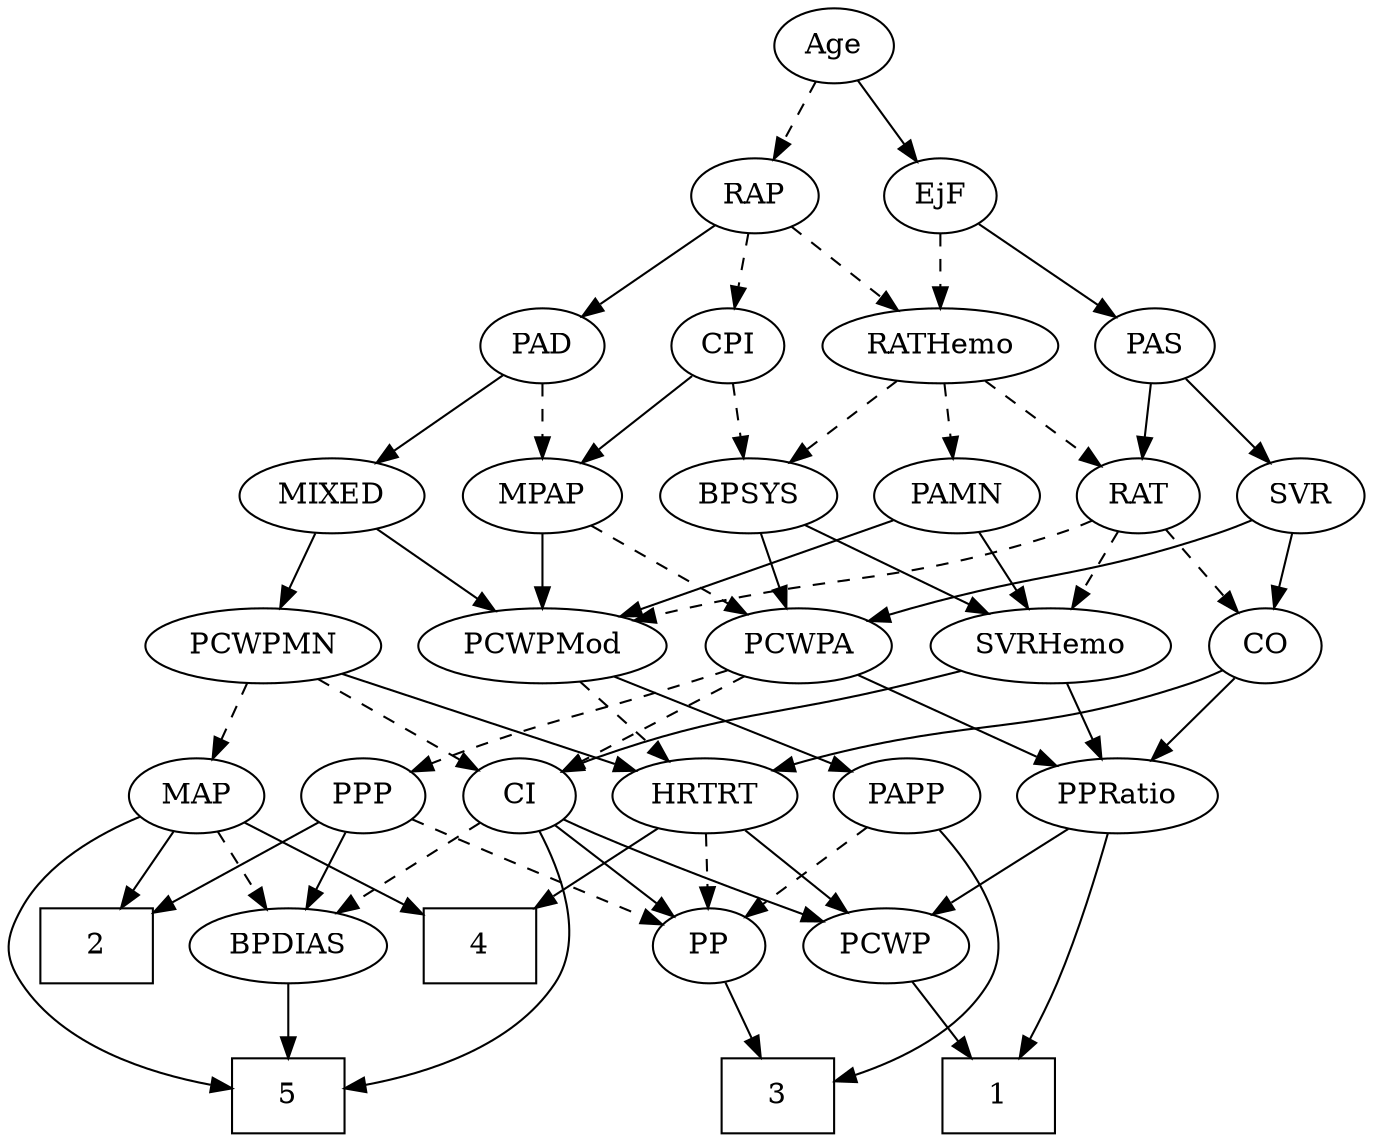 strict digraph {
	graph [bb="0,0,535.61,540"];
	node [label="\N"];
	1	[height=0.5,
		pos="61.298,18",
		shape=box,
		width=0.75];
	2	[height=0.5,
		pos="494.3,90",
		shape=box,
		width=0.75];
	3	[height=0.5,
		pos="235.3,18",
		shape=box,
		width=0.75];
	4	[height=0.5,
		pos="244.3,90",
		shape=box,
		width=0.75];
	5	[height=0.5,
		pos="407.3,18",
		shape=box,
		width=0.75];
	Age	[height=0.5,
		pos="224.3,522",
		width=0.75];
	EjF	[height=0.5,
		pos="188.3,450",
		width=0.75];
	Age -> EjF	[pos="e,196.6,467.15 215.95,504.76 211.59,496.28 206.15,485.71 201.26,476.2",
		style=solid];
	RAP	[height=0.5,
		pos="271.3,450",
		width=0.77632];
	Age -> RAP	[pos="e,260.67,466.82 234.96,505.12 240.85,496.34 248.29,485.26 254.9,475.42",
		style=dashed];
	PAS	[height=0.5,
		pos="94.298,378",
		width=0.75];
	EjF -> PAS	[pos="e,111.58,391.87 170.62,435.83 156.35,425.21 136.07,410.11 120.01,398.15",
		style=solid];
	RATHemo	[height=0.5,
		pos="188.3,378",
		width=1.3721];
	EjF -> RATHemo	[pos="e,188.3,396.1 188.3,431.7 188.3,423.98 188.3,414.71 188.3,406.11",
		style=dashed];
	PAD	[height=0.5,
		pos="365.3,378",
		width=0.79437];
	RAP -> PAD	[pos="e,347.38,392.35 288.98,435.83 303.07,425.34 323.01,410.49 338.98,398.6",
		style=solid];
	RAP -> RATHemo	[pos="e,206.98,394.76 254.9,435.17 243.48,425.54 227.99,412.47 214.82,401.37",
		style=dashed];
	CPI	[height=0.5,
		pos="282.3,378",
		width=0.75];
	RAP -> CPI	[pos="e,279.58,396.28 273.96,432.05 275.17,424.35 276.64,415.03 278,406.36",
		style=dashed];
	MIXED	[height=0.5,
		pos="458.3,306",
		width=1.1193];
	PCWPMod	[height=0.5,
		pos="242.3,234",
		width=1.4443];
	MIXED -> PCWPMod	[pos="e,279.86,246.61 427.5,294.17 421.47,292.1 415.19,289.96 409.3,288 369.14,274.66 323.31,260.17 289.84,249.72",
		style=solid];
	PCWPMN	[height=0.5,
		pos="464.3,234",
		width=1.3902];
	MIXED -> PCWPMN	[pos="e,462.83,252.1 459.78,287.7 460.44,279.98 461.24,270.71 461.97,262.11",
		style=solid];
	MPAP	[height=0.5,
		pos="365.3,306",
		width=0.97491];
	MPAP -> PCWPMod	[pos="e,268.12,249.7 342.74,292.16 324.37,281.71 298.14,266.78 277.08,254.8",
		style=solid];
	PCWPA	[height=0.5,
		pos="354.3,234",
		width=1.1555];
	MPAP -> PCWPA	[pos="e,356.99,252.1 362.58,287.7 361.37,279.98 359.91,270.71 358.56,262.11",
		style=dashed];
	BPSYS	[height=0.5,
		pos="274.3,306",
		width=1.0471];
	BPSYS -> PCWPA	[pos="e,336.7,250.4 291.66,289.81 302.59,280.25 316.88,267.74 329.06,257.08",
		style=solid];
	SVRHemo	[height=0.5,
		pos="122.3,234",
		width=1.3902];
	BPSYS -> SVRHemo	[pos="e,151.99,248.67 248.17,292.97 224.25,281.95 188.53,265.5 161.25,252.94",
		style=solid];
	PAD -> MIXED	[pos="e,438.49,321.91 383.23,363.5 396.59,353.45 415.09,339.52 430.38,328.01",
		style=solid];
	PAD -> MPAP	[pos="e,365.3,324.1 365.3,359.7 365.3,351.98 365.3,342.71 365.3,334.11",
		style=dashed];
	CO	[height=0.5,
		pos="27.298,234",
		width=0.75];
	PPRatio	[height=0.5,
		pos="73.298,162",
		width=1.1013];
	CO -> PPRatio	[pos="e,62.259,179.8 37.736,217.12 43.337,208.59 50.372,197.89 56.704,188.25",
		style=solid];
	HRTRT	[height=0.5,
		pos="170.3,162",
		width=1.1013];
	CO -> HRTRT	[pos="e,144.26,175.75 48.398,222.67 71.193,211.51 107.89,193.55 135.08,180.24",
		style=solid];
	RAT	[height=0.5,
		pos="27.298,306",
		width=0.75827];
	PAS -> RAT	[pos="e,41.625,321.97 80.415,362.5 71.286,352.96 59.155,340.28 48.791,329.46",
		style=solid];
	SVR	[height=0.5,
		pos="100.3,306",
		width=0.77632];
	PAS -> SVR	[pos="e,98.831,324.1 95.781,359.7 96.442,351.98 97.237,342.71 97.974,334.11",
		style=solid];
	PAMN	[height=0.5,
		pos="182.3,306",
		width=1.011];
	PAMN -> PCWPMod	[pos="e,227.9,251.8 195.91,289.12 203.37,280.42 212.77,269.45 221.16,259.66",
		style=solid];
	PAMN -> SVRHemo	[pos="e,136.28,251.31 168.68,289.12 161.04,280.2 151.36,268.91 142.82,258.94",
		style=solid];
	RATHemo -> BPSYS	[pos="e,256.04,321.86 207.81,361.12 219.68,351.45 235,338.99 247.94,328.46",
		style=dashed];
	RATHemo -> PAMN	[pos="e,183.76,324.1 186.81,359.7 186.15,351.98 185.36,342.71 184.62,334.11",
		style=dashed];
	RATHemo -> RAT	[pos="e,48.934,317.39 156.81,364.06 131.44,353.54 94.921,338.16 63.298,324 61.693,323.28 60.052,322.54 58.397,321.78",
		style=dashed];
	CPI -> MPAP	[pos="e,347.79,321.77 298.7,363.17 310.43,353.27 326.46,339.75 339.85,328.46",
		style=solid];
	CPI -> BPSYS	[pos="e,276.25,324.1 280.32,359.7 279.44,351.98 278.38,342.71 277.4,334.11",
		style=dashed];
	RAT -> CO	[pos="e,27.298,252.1 27.298,287.7 27.298,279.98 27.298,270.71 27.298,262.11",
		style=dashed];
	RAT -> PCWPMod	[pos="e,203.44,246.16 48.384,294.38 53.223,292.13 58.39,289.87 63.298,288 75.656,283.28 145.05,263.03 193.7,248.97",
		style=dashed];
	RAT -> SVRHemo	[pos="e,101.19,250.55 45.166,291.83 58.59,281.94 77.27,268.18 92.885,256.67",
		style=dashed];
	SVR -> CO	[pos="e,42.154,249.25 85.172,290.5 74.925,280.67 61.207,267.52 49.699,256.48",
		style=solid];
	SVR -> PCWPA	[pos="e,323.17,245.97 121.89,294.13 126.87,291.89 132.2,289.7 137.3,288 208.91,264.1 230.49,271.97 303.3,252 306.64,251.08 310.08,250.08 \
313.53,249.02",
		style=solid];
	PAPP	[height=0.5,
		pos="259.3,162",
		width=0.88464];
	PCWPMod -> PAPP	[pos="e,255.1,180.28 246.41,216.05 248.31,208.26 250.6,198.82 252.72,190.08",
		style=solid];
	PCWPMod -> HRTRT	[pos="e,186.41,178.67 225.6,216.76 216.1,207.53 204.07,195.83 193.65,185.7",
		style=dashed];
	PPP	[height=0.5,
		pos="408.3,162",
		width=0.75];
	PCWPA -> PPP	[pos="e,396.21,178.67 366.82,216.76 373.73,207.8 382.45,196.51 390.1,186.59",
		style=dashed];
	PCWPA -> PPRatio	[pos="e,102.79,174.2 323.2,221.94 316.67,219.81 309.79,217.72 303.3,216 223.58,194.92 200.81,201.82 121.3,180 118.37,179.2 115.36,178.3 \
112.34,177.35",
		style=solid];
	CI	[height=0.5,
		pos="336.3,162",
		width=0.75];
	PCWPA -> CI	[pos="e,340.61,179.79 349.94,216.05 347.91,208.14 345.44,198.54 343.16,189.69",
		style=dashed];
	MAP	[height=0.5,
		pos="484.3,162",
		width=0.84854];
	PCWPMN -> MAP	[pos="e,479.5,179.79 469.14,216.05 471.4,208.14 474.14,198.54 476.67,189.69",
		style=dashed];
	PCWPMN -> CI	[pos="e,356.59,174.1 438.09,218.67 416.97,207.12 387.29,190.89 365.43,178.93",
		style=dashed];
	PCWPMN -> HRTRT	[pos="e,199.78,174.22 427.29,221.78 420.03,219.74 412.45,217.72 405.3,216 322.99,196.26 299.97,202.19 218.3,180 215.36,179.2 212.35,178.31 \
209.34,177.37",
		style=solid];
	SVRHemo -> PPRatio	[pos="e,84.827,179.47 110.69,216.41 104.7,207.87 97.293,197.28 90.649,187.79",
		style=solid];
	SVRHemo -> CI	[pos="e,315.21,173.61 160.11,222.07 208.33,208.09 287.08,185.05 300.3,180 302.14,179.3 304.01,178.54 305.9,177.75",
		style=solid];
	BPDIAS	[height=0.5,
		pos="407.3,90",
		width=1.1735];
	BPDIAS -> 5	[pos="e,407.3,36.104 407.3,71.697 407.3,63.983 407.3,54.712 407.3,46.112",
		style=solid];
	MAP -> 2	[pos="e,491.83,108.28 486.72,144.05 487.82,136.35 489.15,127.03 490.39,118.36",
		style=solid];
	MAP -> 4	[pos="e,271.51,96.911 460.83,150.37 455.45,148.11 449.72,145.86 444.3,144 388.5,124.86 322,108.47 281.48,99.174",
		style=solid];
	MAP -> 5	[pos="e,434.35,22.09 501.22,146.61 520.32,128.58 546.74,96.991 530.3,72 511.4,43.282 473.31,30.058 444.49,24.009",
		style=solid];
	MAP -> BPDIAS	[pos="e,424.57,106.7 468.34,146.5 457.86,136.97 443.94,124.32 432.04,113.5",
		style=dashed];
	PP	[height=0.5,
		pos="172.3,90",
		width=0.75];
	PP -> 3	[pos="e,219.96,36.04 185.66,74.155 193.66,65.264 204.03,53.742 213.22,43.529",
		style=solid];
	PPP -> 2	[pos="e,473.19,108.18 424.88,147.5 436.28,138.23 451.72,125.66 465.15,114.73",
		style=solid];
	PPP -> BPDIAS	[pos="e,407.54,108.1 408.05,143.7 407.94,135.98 407.81,126.71 407.68,118.11",
		style=solid];
	PPP -> PP	[pos="e,192.91,101.7 387.69,150.3 382.74,148 377.4,145.74 372.3,144 301.67,119.92 278.93,132.08 208.3,108 206.38,107.35 204.44,106.62 \
202.49,105.85",
		style=dashed];
	PPRatio -> 1	[pos="e,55.09,36.202 63.192,144.5 57.59,134.37 51.189,120.91 48.298,108 43.675,87.365 47.581,63.656 52.286,45.9",
		style=solid];
	PCWP	[height=0.5,
		pos="92.298,90",
		width=0.97491];
	PPRatio -> PCWP	[pos="e,87.609,108.28 77.897,144.05 80.012,136.26 82.574,126.82 84.948,118.08",
		style=solid];
	PCWP -> 1	[pos="e,68.948,36.275 84.793,72.055 81.267,64.091 76.979,54.411 73.038,45.51",
		style=solid];
	CI -> 5	[pos="e,386.07,36.085 337.39,143.98 339.19,125.33 343.92,95.011 356.3,72 362.01,61.389 370.44,51.4 378.8,43.015",
		style=solid];
	CI -> BPDIAS	[pos="e,391.12,106.95 351.01,146.5 360.51,137.13 373.09,124.73 383.94,114.03",
		style=dashed];
	CI -> PP	[pos="e,193.51,101.31 315.09,150.69 310.25,148.42 305.12,146.08 300.3,144 259.98,126.62 248.62,125.38 208.3,108 206.49,107.22 204.64,106.4 \
202.77,105.57",
		style=solid];
	CI -> PCWP	[pos="e,119.06,102.09 315.69,150.3 310.74,148 305.4,145.74 300.3,144 229.67,119.92 207.75,129.51 136.3,108 133.74,107.23 131.12,106.38 \
128.49,105.48",
		style=solid];
	PAPP -> 3	[pos="e,255.68,36.469 268.79,144.58 277.99,126.45 289.33,96.589 280.3,72 276.51,61.696 269.74,52.025 262.58,43.837",
		style=solid];
	PAPP -> PP	[pos="e,188.99,104.43 241.69,146.83 228.83,136.48 211.21,122.31 196.94,110.83",
		style=dashed];
	HRTRT -> 4	[pos="e,226.1,108.21 186.72,145.46 196.11,136.58 208.09,125.25 218.69,115.23",
		style=solid];
	HRTRT -> PP	[pos="e,171.81,108.1 170.79,143.7 171.01,135.98 171.28,126.71 171.52,118.11",
		style=dashed];
	HRTRT -> PCWP	[pos="e,109.02,106.01 152.99,145.46 142.34,135.91 128.53,123.51 116.77,112.96",
		style=solid];
}
